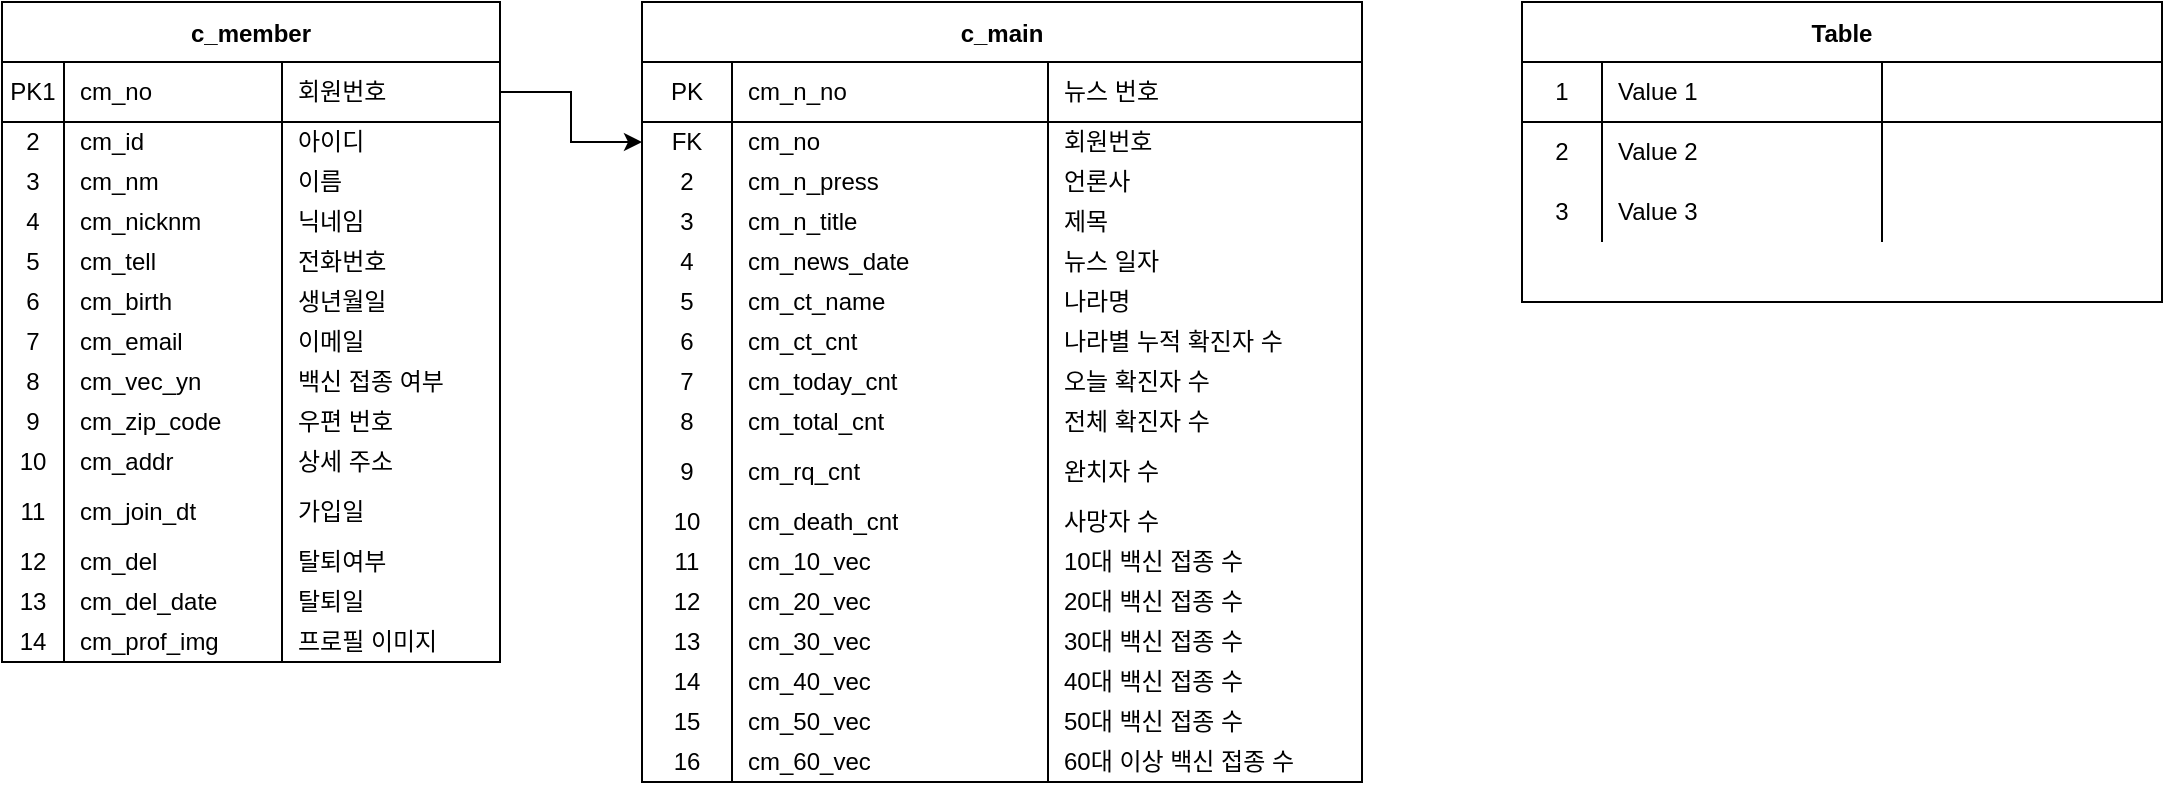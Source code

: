 <mxfile version="15.4.1" type="github" pages="2">
  <diagram id="PhgHmQy29HleR9232-ch" name="Page-1">
    <mxGraphModel dx="1422" dy="794" grid="1" gridSize="10" guides="1" tooltips="1" connect="1" arrows="1" fold="1" page="1" pageScale="1" pageWidth="3300" pageHeight="4681" math="0" shadow="0">
      <root>
        <mxCell id="0" />
        <mxCell id="1" parent="0" />
        <mxCell id="lu6jLlneWJ36-ySOmMYC-1" value="c_member" style="shape=table;startSize=30;container=1;collapsible=0;childLayout=tableLayout;fixedRows=1;rowLines=0;fontStyle=1;align=center;pointerEvents=1;" parent="1" vertex="1">
          <mxGeometry x="40" y="80" width="249" height="330" as="geometry" />
        </mxCell>
        <mxCell id="lu6jLlneWJ36-ySOmMYC-2" value="" style="shape=partialRectangle;html=1;whiteSpace=wrap;collapsible=0;dropTarget=0;pointerEvents=1;fillColor=none;top=0;left=0;bottom=1;right=0;points=[[0,0.5],[1,0.5]];portConstraint=eastwest;" parent="lu6jLlneWJ36-ySOmMYC-1" vertex="1">
          <mxGeometry y="30" width="249" height="30" as="geometry" />
        </mxCell>
        <mxCell id="lu6jLlneWJ36-ySOmMYC-3" value="PK1" style="shape=partialRectangle;html=1;whiteSpace=wrap;connectable=0;fillColor=none;top=0;left=0;bottom=0;right=0;overflow=hidden;pointerEvents=1;" parent="lu6jLlneWJ36-ySOmMYC-2" vertex="1">
          <mxGeometry width="31" height="30" as="geometry">
            <mxRectangle width="31" height="30" as="alternateBounds" />
          </mxGeometry>
        </mxCell>
        <mxCell id="lu6jLlneWJ36-ySOmMYC-4" value="cm_no" style="shape=partialRectangle;html=1;whiteSpace=wrap;connectable=0;fillColor=none;top=0;left=0;bottom=0;right=0;align=left;spacingLeft=6;overflow=hidden;pointerEvents=1;" parent="lu6jLlneWJ36-ySOmMYC-2" vertex="1">
          <mxGeometry x="31" width="109" height="30" as="geometry">
            <mxRectangle width="109" height="30" as="alternateBounds" />
          </mxGeometry>
        </mxCell>
        <mxCell id="0epXOiF0-PzlHcYDLfbG-31" value="회원번호" style="shape=partialRectangle;html=1;whiteSpace=wrap;connectable=0;fillColor=none;top=0;left=0;bottom=0;right=0;align=left;spacingLeft=6;overflow=hidden;pointerEvents=1;" parent="lu6jLlneWJ36-ySOmMYC-2" vertex="1">
          <mxGeometry x="140" width="109" height="30" as="geometry">
            <mxRectangle width="109" height="30" as="alternateBounds" />
          </mxGeometry>
        </mxCell>
        <mxCell id="lu6jLlneWJ36-ySOmMYC-5" value="" style="shape=partialRectangle;html=1;whiteSpace=wrap;collapsible=0;dropTarget=0;pointerEvents=1;fillColor=none;top=0;left=0;bottom=0;right=0;points=[[0,0.5],[1,0.5]];portConstraint=eastwest;" parent="lu6jLlneWJ36-ySOmMYC-1" vertex="1">
          <mxGeometry y="60" width="249" height="20" as="geometry" />
        </mxCell>
        <mxCell id="lu6jLlneWJ36-ySOmMYC-6" value="2" style="shape=partialRectangle;html=1;whiteSpace=wrap;connectable=0;fillColor=none;top=0;left=0;bottom=0;right=0;overflow=hidden;pointerEvents=1;" parent="lu6jLlneWJ36-ySOmMYC-5" vertex="1">
          <mxGeometry width="31" height="20" as="geometry">
            <mxRectangle width="31" height="20" as="alternateBounds" />
          </mxGeometry>
        </mxCell>
        <mxCell id="lu6jLlneWJ36-ySOmMYC-7" value="cm_id" style="shape=partialRectangle;html=1;whiteSpace=wrap;connectable=0;fillColor=none;top=0;left=0;bottom=0;right=0;align=left;spacingLeft=6;overflow=hidden;pointerEvents=1;" parent="lu6jLlneWJ36-ySOmMYC-5" vertex="1">
          <mxGeometry x="31" width="109" height="20" as="geometry">
            <mxRectangle width="109" height="20" as="alternateBounds" />
          </mxGeometry>
        </mxCell>
        <mxCell id="0epXOiF0-PzlHcYDLfbG-32" value="아이디" style="shape=partialRectangle;html=1;whiteSpace=wrap;connectable=0;fillColor=none;top=0;left=0;bottom=0;right=0;align=left;spacingLeft=6;overflow=hidden;pointerEvents=1;" parent="lu6jLlneWJ36-ySOmMYC-5" vertex="1">
          <mxGeometry x="140" width="109" height="20" as="geometry">
            <mxRectangle width="109" height="20" as="alternateBounds" />
          </mxGeometry>
        </mxCell>
        <mxCell id="lu6jLlneWJ36-ySOmMYC-8" value="" style="shape=partialRectangle;html=1;whiteSpace=wrap;collapsible=0;dropTarget=0;pointerEvents=1;fillColor=none;top=0;left=0;bottom=0;right=0;points=[[0,0.5],[1,0.5]];portConstraint=eastwest;" parent="lu6jLlneWJ36-ySOmMYC-1" vertex="1">
          <mxGeometry y="80" width="249" height="20" as="geometry" />
        </mxCell>
        <mxCell id="lu6jLlneWJ36-ySOmMYC-9" value="3" style="shape=partialRectangle;html=1;whiteSpace=wrap;connectable=0;fillColor=none;top=0;left=0;bottom=0;right=0;overflow=hidden;pointerEvents=1;" parent="lu6jLlneWJ36-ySOmMYC-8" vertex="1">
          <mxGeometry width="31" height="20" as="geometry">
            <mxRectangle width="31" height="20" as="alternateBounds" />
          </mxGeometry>
        </mxCell>
        <mxCell id="lu6jLlneWJ36-ySOmMYC-10" value="cm_nm" style="shape=partialRectangle;html=1;whiteSpace=wrap;connectable=0;fillColor=none;top=0;left=0;bottom=0;right=0;align=left;spacingLeft=6;overflow=hidden;pointerEvents=1;" parent="lu6jLlneWJ36-ySOmMYC-8" vertex="1">
          <mxGeometry x="31" width="109" height="20" as="geometry">
            <mxRectangle width="109" height="20" as="alternateBounds" />
          </mxGeometry>
        </mxCell>
        <mxCell id="0epXOiF0-PzlHcYDLfbG-33" value="이름" style="shape=partialRectangle;html=1;whiteSpace=wrap;connectable=0;fillColor=none;top=0;left=0;bottom=0;right=0;align=left;spacingLeft=6;overflow=hidden;pointerEvents=1;" parent="lu6jLlneWJ36-ySOmMYC-8" vertex="1">
          <mxGeometry x="140" width="109" height="20" as="geometry">
            <mxRectangle width="109" height="20" as="alternateBounds" />
          </mxGeometry>
        </mxCell>
        <mxCell id="0epXOiF0-PzlHcYDLfbG-7" style="shape=partialRectangle;html=1;whiteSpace=wrap;collapsible=0;dropTarget=0;pointerEvents=1;fillColor=none;top=0;left=0;bottom=0;right=0;points=[[0,0.5],[1,0.5]];portConstraint=eastwest;" parent="lu6jLlneWJ36-ySOmMYC-1" vertex="1">
          <mxGeometry y="100" width="249" height="20" as="geometry" />
        </mxCell>
        <mxCell id="0epXOiF0-PzlHcYDLfbG-8" value="4" style="shape=partialRectangle;html=1;whiteSpace=wrap;connectable=0;fillColor=none;top=0;left=0;bottom=0;right=0;overflow=hidden;pointerEvents=1;" parent="0epXOiF0-PzlHcYDLfbG-7" vertex="1">
          <mxGeometry width="31" height="20" as="geometry">
            <mxRectangle width="31" height="20" as="alternateBounds" />
          </mxGeometry>
        </mxCell>
        <mxCell id="0epXOiF0-PzlHcYDLfbG-9" value="cm_nicknm" style="shape=partialRectangle;html=1;whiteSpace=wrap;connectable=0;fillColor=none;top=0;left=0;bottom=0;right=0;align=left;spacingLeft=6;overflow=hidden;pointerEvents=1;" parent="0epXOiF0-PzlHcYDLfbG-7" vertex="1">
          <mxGeometry x="31" width="109" height="20" as="geometry">
            <mxRectangle width="109" height="20" as="alternateBounds" />
          </mxGeometry>
        </mxCell>
        <mxCell id="0epXOiF0-PzlHcYDLfbG-34" value="닉네임" style="shape=partialRectangle;html=1;whiteSpace=wrap;connectable=0;fillColor=none;top=0;left=0;bottom=0;right=0;align=left;spacingLeft=6;overflow=hidden;pointerEvents=1;" parent="0epXOiF0-PzlHcYDLfbG-7" vertex="1">
          <mxGeometry x="140" width="109" height="20" as="geometry">
            <mxRectangle width="109" height="20" as="alternateBounds" />
          </mxGeometry>
        </mxCell>
        <mxCell id="0epXOiF0-PzlHcYDLfbG-10" style="shape=partialRectangle;html=1;whiteSpace=wrap;collapsible=0;dropTarget=0;pointerEvents=1;fillColor=none;top=0;left=0;bottom=0;right=0;points=[[0,0.5],[1,0.5]];portConstraint=eastwest;" parent="lu6jLlneWJ36-ySOmMYC-1" vertex="1">
          <mxGeometry y="120" width="249" height="20" as="geometry" />
        </mxCell>
        <mxCell id="0epXOiF0-PzlHcYDLfbG-11" value="5" style="shape=partialRectangle;html=1;whiteSpace=wrap;connectable=0;fillColor=none;top=0;left=0;bottom=0;right=0;overflow=hidden;pointerEvents=1;" parent="0epXOiF0-PzlHcYDLfbG-10" vertex="1">
          <mxGeometry width="31" height="20" as="geometry">
            <mxRectangle width="31" height="20" as="alternateBounds" />
          </mxGeometry>
        </mxCell>
        <mxCell id="0epXOiF0-PzlHcYDLfbG-12" value="&lt;span&gt;cm_tell&lt;/span&gt;" style="shape=partialRectangle;html=1;whiteSpace=wrap;connectable=0;fillColor=none;top=0;left=0;bottom=0;right=0;align=left;spacingLeft=6;overflow=hidden;pointerEvents=1;" parent="0epXOiF0-PzlHcYDLfbG-10" vertex="1">
          <mxGeometry x="31" width="109" height="20" as="geometry">
            <mxRectangle width="109" height="20" as="alternateBounds" />
          </mxGeometry>
        </mxCell>
        <mxCell id="0epXOiF0-PzlHcYDLfbG-35" value="전화번호" style="shape=partialRectangle;html=1;whiteSpace=wrap;connectable=0;fillColor=none;top=0;left=0;bottom=0;right=0;align=left;spacingLeft=6;overflow=hidden;pointerEvents=1;" parent="0epXOiF0-PzlHcYDLfbG-10" vertex="1">
          <mxGeometry x="140" width="109" height="20" as="geometry">
            <mxRectangle width="109" height="20" as="alternateBounds" />
          </mxGeometry>
        </mxCell>
        <mxCell id="W1DUVoy07ReQrdQAv5vD-70" style="shape=partialRectangle;html=1;whiteSpace=wrap;collapsible=0;dropTarget=0;pointerEvents=1;fillColor=none;top=0;left=0;bottom=0;right=0;points=[[0,0.5],[1,0.5]];portConstraint=eastwest;" vertex="1" parent="lu6jLlneWJ36-ySOmMYC-1">
          <mxGeometry y="140" width="249" height="20" as="geometry" />
        </mxCell>
        <mxCell id="W1DUVoy07ReQrdQAv5vD-71" value="6" style="shape=partialRectangle;html=1;whiteSpace=wrap;connectable=0;fillColor=none;top=0;left=0;bottom=0;right=0;overflow=hidden;pointerEvents=1;" vertex="1" parent="W1DUVoy07ReQrdQAv5vD-70">
          <mxGeometry width="31" height="20" as="geometry">
            <mxRectangle width="31" height="20" as="alternateBounds" />
          </mxGeometry>
        </mxCell>
        <mxCell id="W1DUVoy07ReQrdQAv5vD-72" value="cm_birth" style="shape=partialRectangle;html=1;whiteSpace=wrap;connectable=0;fillColor=none;top=0;left=0;bottom=0;right=0;align=left;spacingLeft=6;overflow=hidden;pointerEvents=1;" vertex="1" parent="W1DUVoy07ReQrdQAv5vD-70">
          <mxGeometry x="31" width="109" height="20" as="geometry">
            <mxRectangle width="109" height="20" as="alternateBounds" />
          </mxGeometry>
        </mxCell>
        <mxCell id="W1DUVoy07ReQrdQAv5vD-73" value="생년월일" style="shape=partialRectangle;html=1;whiteSpace=wrap;connectable=0;fillColor=none;top=0;left=0;bottom=0;right=0;align=left;spacingLeft=6;overflow=hidden;pointerEvents=1;" vertex="1" parent="W1DUVoy07ReQrdQAv5vD-70">
          <mxGeometry x="140" width="109" height="20" as="geometry">
            <mxRectangle width="109" height="20" as="alternateBounds" />
          </mxGeometry>
        </mxCell>
        <mxCell id="0epXOiF0-PzlHcYDLfbG-13" style="shape=partialRectangle;html=1;whiteSpace=wrap;collapsible=0;dropTarget=0;pointerEvents=1;fillColor=none;top=0;left=0;bottom=0;right=0;points=[[0,0.5],[1,0.5]];portConstraint=eastwest;" parent="lu6jLlneWJ36-ySOmMYC-1" vertex="1">
          <mxGeometry y="160" width="249" height="20" as="geometry" />
        </mxCell>
        <mxCell id="0epXOiF0-PzlHcYDLfbG-14" value="7" style="shape=partialRectangle;html=1;whiteSpace=wrap;connectable=0;fillColor=none;top=0;left=0;bottom=0;right=0;overflow=hidden;pointerEvents=1;" parent="0epXOiF0-PzlHcYDLfbG-13" vertex="1">
          <mxGeometry width="31" height="20" as="geometry">
            <mxRectangle width="31" height="20" as="alternateBounds" />
          </mxGeometry>
        </mxCell>
        <mxCell id="0epXOiF0-PzlHcYDLfbG-15" value="&lt;span&gt;cm_email&lt;/span&gt;" style="shape=partialRectangle;html=1;whiteSpace=wrap;connectable=0;fillColor=none;top=0;left=0;bottom=0;right=0;align=left;spacingLeft=6;overflow=hidden;pointerEvents=1;" parent="0epXOiF0-PzlHcYDLfbG-13" vertex="1">
          <mxGeometry x="31" width="109" height="20" as="geometry">
            <mxRectangle width="109" height="20" as="alternateBounds" />
          </mxGeometry>
        </mxCell>
        <mxCell id="0epXOiF0-PzlHcYDLfbG-36" value="이메일" style="shape=partialRectangle;html=1;whiteSpace=wrap;connectable=0;fillColor=none;top=0;left=0;bottom=0;right=0;align=left;spacingLeft=6;overflow=hidden;pointerEvents=1;" parent="0epXOiF0-PzlHcYDLfbG-13" vertex="1">
          <mxGeometry x="140" width="109" height="20" as="geometry">
            <mxRectangle width="109" height="20" as="alternateBounds" />
          </mxGeometry>
        </mxCell>
        <mxCell id="0epXOiF0-PzlHcYDLfbG-16" style="shape=partialRectangle;html=1;whiteSpace=wrap;collapsible=0;dropTarget=0;pointerEvents=1;fillColor=none;top=0;left=0;bottom=0;right=0;points=[[0,0.5],[1,0.5]];portConstraint=eastwest;" parent="lu6jLlneWJ36-ySOmMYC-1" vertex="1">
          <mxGeometry y="180" width="249" height="20" as="geometry" />
        </mxCell>
        <mxCell id="0epXOiF0-PzlHcYDLfbG-17" value="8" style="shape=partialRectangle;html=1;whiteSpace=wrap;connectable=0;fillColor=none;top=0;left=0;bottom=0;right=0;overflow=hidden;pointerEvents=1;" parent="0epXOiF0-PzlHcYDLfbG-16" vertex="1">
          <mxGeometry width="31" height="20" as="geometry">
            <mxRectangle width="31" height="20" as="alternateBounds" />
          </mxGeometry>
        </mxCell>
        <mxCell id="0epXOiF0-PzlHcYDLfbG-18" value="&lt;span&gt;cm_vec_yn&lt;/span&gt;" style="shape=partialRectangle;html=1;whiteSpace=wrap;connectable=0;fillColor=none;top=0;left=0;bottom=0;right=0;align=left;spacingLeft=6;overflow=hidden;pointerEvents=1;" parent="0epXOiF0-PzlHcYDLfbG-16" vertex="1">
          <mxGeometry x="31" width="109" height="20" as="geometry">
            <mxRectangle width="109" height="20" as="alternateBounds" />
          </mxGeometry>
        </mxCell>
        <mxCell id="0epXOiF0-PzlHcYDLfbG-37" value="백신 접종 여부" style="shape=partialRectangle;html=1;whiteSpace=wrap;connectable=0;fillColor=none;top=0;left=0;bottom=0;right=0;align=left;spacingLeft=6;overflow=hidden;pointerEvents=1;" parent="0epXOiF0-PzlHcYDLfbG-16" vertex="1">
          <mxGeometry x="140" width="109" height="20" as="geometry">
            <mxRectangle width="109" height="20" as="alternateBounds" />
          </mxGeometry>
        </mxCell>
        <mxCell id="0epXOiF0-PzlHcYDLfbG-19" style="shape=partialRectangle;html=1;whiteSpace=wrap;collapsible=0;dropTarget=0;pointerEvents=1;fillColor=none;top=0;left=0;bottom=0;right=0;points=[[0,0.5],[1,0.5]];portConstraint=eastwest;" parent="lu6jLlneWJ36-ySOmMYC-1" vertex="1">
          <mxGeometry y="200" width="249" height="20" as="geometry" />
        </mxCell>
        <mxCell id="0epXOiF0-PzlHcYDLfbG-20" value="9" style="shape=partialRectangle;html=1;whiteSpace=wrap;connectable=0;fillColor=none;top=0;left=0;bottom=0;right=0;overflow=hidden;pointerEvents=1;" parent="0epXOiF0-PzlHcYDLfbG-19" vertex="1">
          <mxGeometry width="31" height="20" as="geometry">
            <mxRectangle width="31" height="20" as="alternateBounds" />
          </mxGeometry>
        </mxCell>
        <mxCell id="0epXOiF0-PzlHcYDLfbG-21" value="&lt;span&gt;cm_zip_code&lt;/span&gt;" style="shape=partialRectangle;html=1;whiteSpace=wrap;connectable=0;fillColor=none;top=0;left=0;bottom=0;right=0;align=left;spacingLeft=6;overflow=hidden;pointerEvents=1;" parent="0epXOiF0-PzlHcYDLfbG-19" vertex="1">
          <mxGeometry x="31" width="109" height="20" as="geometry">
            <mxRectangle width="109" height="20" as="alternateBounds" />
          </mxGeometry>
        </mxCell>
        <mxCell id="0epXOiF0-PzlHcYDLfbG-38" value="우편 번호" style="shape=partialRectangle;html=1;whiteSpace=wrap;connectable=0;fillColor=none;top=0;left=0;bottom=0;right=0;align=left;spacingLeft=6;overflow=hidden;pointerEvents=1;" parent="0epXOiF0-PzlHcYDLfbG-19" vertex="1">
          <mxGeometry x="140" width="109" height="20" as="geometry">
            <mxRectangle width="109" height="20" as="alternateBounds" />
          </mxGeometry>
        </mxCell>
        <mxCell id="W1DUVoy07ReQrdQAv5vD-5" style="shape=partialRectangle;html=1;whiteSpace=wrap;collapsible=0;dropTarget=0;pointerEvents=1;fillColor=none;top=0;left=0;bottom=0;right=0;points=[[0,0.5],[1,0.5]];portConstraint=eastwest;" vertex="1" parent="lu6jLlneWJ36-ySOmMYC-1">
          <mxGeometry y="220" width="249" height="20" as="geometry" />
        </mxCell>
        <mxCell id="W1DUVoy07ReQrdQAv5vD-6" value="10" style="shape=partialRectangle;html=1;whiteSpace=wrap;connectable=0;fillColor=none;top=0;left=0;bottom=0;right=0;overflow=hidden;pointerEvents=1;" vertex="1" parent="W1DUVoy07ReQrdQAv5vD-5">
          <mxGeometry width="31" height="20" as="geometry">
            <mxRectangle width="31" height="20" as="alternateBounds" />
          </mxGeometry>
        </mxCell>
        <mxCell id="W1DUVoy07ReQrdQAv5vD-7" value="&lt;span&gt;cm_addr&lt;/span&gt;" style="shape=partialRectangle;html=1;whiteSpace=wrap;connectable=0;fillColor=none;top=0;left=0;bottom=0;right=0;align=left;spacingLeft=6;overflow=hidden;pointerEvents=1;" vertex="1" parent="W1DUVoy07ReQrdQAv5vD-5">
          <mxGeometry x="31" width="109" height="20" as="geometry">
            <mxRectangle width="109" height="20" as="alternateBounds" />
          </mxGeometry>
        </mxCell>
        <mxCell id="W1DUVoy07ReQrdQAv5vD-8" value="상세 주소" style="shape=partialRectangle;html=1;whiteSpace=wrap;connectable=0;fillColor=none;top=0;left=0;bottom=0;right=0;align=left;spacingLeft=6;overflow=hidden;pointerEvents=1;" vertex="1" parent="W1DUVoy07ReQrdQAv5vD-5">
          <mxGeometry x="140" width="109" height="20" as="geometry">
            <mxRectangle width="109" height="20" as="alternateBounds" />
          </mxGeometry>
        </mxCell>
        <mxCell id="0epXOiF0-PzlHcYDLfbG-22" style="shape=partialRectangle;html=1;whiteSpace=wrap;collapsible=0;dropTarget=0;pointerEvents=1;fillColor=none;top=0;left=0;bottom=0;right=0;points=[[0,0.5],[1,0.5]];portConstraint=eastwest;" parent="lu6jLlneWJ36-ySOmMYC-1" vertex="1">
          <mxGeometry y="240" width="249" height="30" as="geometry" />
        </mxCell>
        <mxCell id="0epXOiF0-PzlHcYDLfbG-23" value="11" style="shape=partialRectangle;html=1;whiteSpace=wrap;connectable=0;fillColor=none;top=0;left=0;bottom=0;right=0;overflow=hidden;pointerEvents=1;" parent="0epXOiF0-PzlHcYDLfbG-22" vertex="1">
          <mxGeometry width="31" height="30" as="geometry">
            <mxRectangle width="31" height="30" as="alternateBounds" />
          </mxGeometry>
        </mxCell>
        <mxCell id="0epXOiF0-PzlHcYDLfbG-24" value="&lt;span&gt;cm_join_dt&lt;/span&gt;" style="shape=partialRectangle;html=1;whiteSpace=wrap;connectable=0;fillColor=none;top=0;left=0;bottom=0;right=0;align=left;spacingLeft=6;overflow=hidden;pointerEvents=1;" parent="0epXOiF0-PzlHcYDLfbG-22" vertex="1">
          <mxGeometry x="31" width="109" height="30" as="geometry">
            <mxRectangle width="109" height="30" as="alternateBounds" />
          </mxGeometry>
        </mxCell>
        <mxCell id="0epXOiF0-PzlHcYDLfbG-39" value="가입일" style="shape=partialRectangle;html=1;whiteSpace=wrap;connectable=0;fillColor=none;top=0;left=0;bottom=0;right=0;align=left;spacingLeft=6;overflow=hidden;pointerEvents=1;" parent="0epXOiF0-PzlHcYDLfbG-22" vertex="1">
          <mxGeometry x="140" width="109" height="30" as="geometry">
            <mxRectangle width="109" height="30" as="alternateBounds" />
          </mxGeometry>
        </mxCell>
        <mxCell id="0epXOiF0-PzlHcYDLfbG-25" style="shape=partialRectangle;html=1;whiteSpace=wrap;collapsible=0;dropTarget=0;pointerEvents=1;fillColor=none;top=0;left=0;bottom=0;right=0;points=[[0,0.5],[1,0.5]];portConstraint=eastwest;" parent="lu6jLlneWJ36-ySOmMYC-1" vertex="1">
          <mxGeometry y="270" width="249" height="20" as="geometry" />
        </mxCell>
        <mxCell id="0epXOiF0-PzlHcYDLfbG-26" value="12" style="shape=partialRectangle;html=1;whiteSpace=wrap;connectable=0;fillColor=none;top=0;left=0;bottom=0;right=0;overflow=hidden;pointerEvents=1;" parent="0epXOiF0-PzlHcYDLfbG-25" vertex="1">
          <mxGeometry width="31" height="20" as="geometry">
            <mxRectangle width="31" height="20" as="alternateBounds" />
          </mxGeometry>
        </mxCell>
        <mxCell id="0epXOiF0-PzlHcYDLfbG-27" value="&lt;span&gt;cm_del&lt;/span&gt;" style="shape=partialRectangle;html=1;whiteSpace=wrap;connectable=0;fillColor=none;top=0;left=0;bottom=0;right=0;align=left;spacingLeft=6;overflow=hidden;pointerEvents=1;" parent="0epXOiF0-PzlHcYDLfbG-25" vertex="1">
          <mxGeometry x="31" width="109" height="20" as="geometry">
            <mxRectangle width="109" height="20" as="alternateBounds" />
          </mxGeometry>
        </mxCell>
        <mxCell id="0epXOiF0-PzlHcYDLfbG-40" value="탈퇴여부" style="shape=partialRectangle;html=1;whiteSpace=wrap;connectable=0;fillColor=none;top=0;left=0;bottom=0;right=0;align=left;spacingLeft=6;overflow=hidden;pointerEvents=1;" parent="0epXOiF0-PzlHcYDLfbG-25" vertex="1">
          <mxGeometry x="140" width="109" height="20" as="geometry">
            <mxRectangle width="109" height="20" as="alternateBounds" />
          </mxGeometry>
        </mxCell>
        <mxCell id="0epXOiF0-PzlHcYDLfbG-28" style="shape=partialRectangle;html=1;whiteSpace=wrap;collapsible=0;dropTarget=0;pointerEvents=1;fillColor=none;top=0;left=0;bottom=0;right=0;points=[[0,0.5],[1,0.5]];portConstraint=eastwest;" parent="lu6jLlneWJ36-ySOmMYC-1" vertex="1">
          <mxGeometry y="290" width="249" height="20" as="geometry" />
        </mxCell>
        <mxCell id="0epXOiF0-PzlHcYDLfbG-29" value="13" style="shape=partialRectangle;html=1;whiteSpace=wrap;connectable=0;fillColor=none;top=0;left=0;bottom=0;right=0;overflow=hidden;pointerEvents=1;" parent="0epXOiF0-PzlHcYDLfbG-28" vertex="1">
          <mxGeometry width="31" height="20" as="geometry">
            <mxRectangle width="31" height="20" as="alternateBounds" />
          </mxGeometry>
        </mxCell>
        <mxCell id="0epXOiF0-PzlHcYDLfbG-30" value="cm_del_date" style="shape=partialRectangle;html=1;whiteSpace=wrap;connectable=0;fillColor=none;top=0;left=0;bottom=0;right=0;align=left;spacingLeft=6;overflow=hidden;pointerEvents=1;" parent="0epXOiF0-PzlHcYDLfbG-28" vertex="1">
          <mxGeometry x="31" width="109" height="20" as="geometry">
            <mxRectangle width="109" height="20" as="alternateBounds" />
          </mxGeometry>
        </mxCell>
        <mxCell id="0epXOiF0-PzlHcYDLfbG-41" value="탈퇴일" style="shape=partialRectangle;html=1;whiteSpace=wrap;connectable=0;fillColor=none;top=0;left=0;bottom=0;right=0;align=left;spacingLeft=6;overflow=hidden;pointerEvents=1;" parent="0epXOiF0-PzlHcYDLfbG-28" vertex="1">
          <mxGeometry x="140" width="109" height="20" as="geometry">
            <mxRectangle width="109" height="20" as="alternateBounds" />
          </mxGeometry>
        </mxCell>
        <mxCell id="W1DUVoy07ReQrdQAv5vD-1" style="shape=partialRectangle;html=1;whiteSpace=wrap;collapsible=0;dropTarget=0;pointerEvents=1;fillColor=none;top=0;left=0;bottom=0;right=0;points=[[0,0.5],[1,0.5]];portConstraint=eastwest;" vertex="1" parent="lu6jLlneWJ36-ySOmMYC-1">
          <mxGeometry y="310" width="249" height="20" as="geometry" />
        </mxCell>
        <mxCell id="W1DUVoy07ReQrdQAv5vD-2" value="14" style="shape=partialRectangle;html=1;whiteSpace=wrap;connectable=0;fillColor=none;top=0;left=0;bottom=0;right=0;overflow=hidden;pointerEvents=1;" vertex="1" parent="W1DUVoy07ReQrdQAv5vD-1">
          <mxGeometry width="31" height="20" as="geometry">
            <mxRectangle width="31" height="20" as="alternateBounds" />
          </mxGeometry>
        </mxCell>
        <mxCell id="W1DUVoy07ReQrdQAv5vD-3" value="&lt;span&gt;cm_prof_img&lt;/span&gt;" style="shape=partialRectangle;html=1;whiteSpace=wrap;connectable=0;fillColor=none;top=0;left=0;bottom=0;right=0;align=left;spacingLeft=6;overflow=hidden;pointerEvents=1;" vertex="1" parent="W1DUVoy07ReQrdQAv5vD-1">
          <mxGeometry x="31" width="109" height="20" as="geometry">
            <mxRectangle width="109" height="20" as="alternateBounds" />
          </mxGeometry>
        </mxCell>
        <mxCell id="W1DUVoy07ReQrdQAv5vD-4" value="프로필 이미지" style="shape=partialRectangle;html=1;whiteSpace=wrap;connectable=0;fillColor=none;top=0;left=0;bottom=0;right=0;align=left;spacingLeft=6;overflow=hidden;pointerEvents=1;" vertex="1" parent="W1DUVoy07ReQrdQAv5vD-1">
          <mxGeometry x="140" width="109" height="20" as="geometry">
            <mxRectangle width="109" height="20" as="alternateBounds" />
          </mxGeometry>
        </mxCell>
        <mxCell id="W1DUVoy07ReQrdQAv5vD-9" value="c_main" style="shape=table;startSize=30;container=1;collapsible=0;childLayout=tableLayout;fixedRows=1;rowLines=0;fontStyle=1;align=center;pointerEvents=1;" vertex="1" parent="1">
          <mxGeometry x="360" y="80" width="360" height="390" as="geometry" />
        </mxCell>
        <mxCell id="W1DUVoy07ReQrdQAv5vD-10" value="" style="shape=partialRectangle;html=1;whiteSpace=wrap;collapsible=0;dropTarget=0;pointerEvents=1;fillColor=none;top=0;left=0;bottom=1;right=0;points=[[0,0.5],[1,0.5]];portConstraint=eastwest;" vertex="1" parent="W1DUVoy07ReQrdQAv5vD-9">
          <mxGeometry y="30" width="360" height="30" as="geometry" />
        </mxCell>
        <mxCell id="W1DUVoy07ReQrdQAv5vD-11" value="PK" style="shape=partialRectangle;html=1;whiteSpace=wrap;connectable=0;fillColor=none;top=0;left=0;bottom=0;right=0;overflow=hidden;pointerEvents=1;" vertex="1" parent="W1DUVoy07ReQrdQAv5vD-10">
          <mxGeometry width="45" height="30" as="geometry">
            <mxRectangle width="45" height="30" as="alternateBounds" />
          </mxGeometry>
        </mxCell>
        <mxCell id="W1DUVoy07ReQrdQAv5vD-12" value="cm_n_no" style="shape=partialRectangle;html=1;whiteSpace=wrap;connectable=0;fillColor=none;top=0;left=0;bottom=0;right=0;align=left;spacingLeft=6;overflow=hidden;pointerEvents=1;" vertex="1" parent="W1DUVoy07ReQrdQAv5vD-10">
          <mxGeometry x="45" width="158" height="30" as="geometry">
            <mxRectangle width="158" height="30" as="alternateBounds" />
          </mxGeometry>
        </mxCell>
        <mxCell id="W1DUVoy07ReQrdQAv5vD-13" value="뉴스 번호" style="shape=partialRectangle;html=1;whiteSpace=wrap;connectable=0;fillColor=none;top=0;left=0;bottom=0;right=0;align=left;spacingLeft=6;overflow=hidden;pointerEvents=1;" vertex="1" parent="W1DUVoy07ReQrdQAv5vD-10">
          <mxGeometry x="203" width="157" height="30" as="geometry">
            <mxRectangle width="157" height="30" as="alternateBounds" />
          </mxGeometry>
        </mxCell>
        <mxCell id="W1DUVoy07ReQrdQAv5vD-101" style="shape=partialRectangle;html=1;whiteSpace=wrap;collapsible=0;dropTarget=0;pointerEvents=1;fillColor=none;top=0;left=0;bottom=0;right=0;points=[[0,0.5],[1,0.5]];portConstraint=eastwest;" vertex="1" parent="W1DUVoy07ReQrdQAv5vD-9">
          <mxGeometry y="60" width="360" height="20" as="geometry" />
        </mxCell>
        <mxCell id="W1DUVoy07ReQrdQAv5vD-102" value="&lt;span&gt;FK&lt;/span&gt;" style="shape=partialRectangle;html=1;whiteSpace=wrap;connectable=0;fillColor=none;top=0;left=0;bottom=0;right=0;overflow=hidden;pointerEvents=1;" vertex="1" parent="W1DUVoy07ReQrdQAv5vD-101">
          <mxGeometry width="45" height="20" as="geometry">
            <mxRectangle width="45" height="20" as="alternateBounds" />
          </mxGeometry>
        </mxCell>
        <mxCell id="W1DUVoy07ReQrdQAv5vD-103" value="&lt;span&gt;cm_no&lt;/span&gt;" style="shape=partialRectangle;html=1;whiteSpace=wrap;connectable=0;fillColor=none;top=0;left=0;bottom=0;right=0;align=left;spacingLeft=6;overflow=hidden;pointerEvents=1;" vertex="1" parent="W1DUVoy07ReQrdQAv5vD-101">
          <mxGeometry x="45" width="158" height="20" as="geometry">
            <mxRectangle width="158" height="20" as="alternateBounds" />
          </mxGeometry>
        </mxCell>
        <mxCell id="W1DUVoy07ReQrdQAv5vD-104" value="&lt;span&gt;회원번호&lt;/span&gt;" style="shape=partialRectangle;html=1;whiteSpace=wrap;connectable=0;fillColor=none;top=0;left=0;bottom=0;right=0;align=left;spacingLeft=6;overflow=hidden;pointerEvents=1;" vertex="1" parent="W1DUVoy07ReQrdQAv5vD-101">
          <mxGeometry x="203" width="157" height="20" as="geometry">
            <mxRectangle width="157" height="20" as="alternateBounds" />
          </mxGeometry>
        </mxCell>
        <mxCell id="W1DUVoy07ReQrdQAv5vD-14" value="" style="shape=partialRectangle;html=1;whiteSpace=wrap;collapsible=0;dropTarget=0;pointerEvents=1;fillColor=none;top=0;left=0;bottom=0;right=0;points=[[0,0.5],[1,0.5]];portConstraint=eastwest;" vertex="1" parent="W1DUVoy07ReQrdQAv5vD-9">
          <mxGeometry y="80" width="360" height="20" as="geometry" />
        </mxCell>
        <mxCell id="W1DUVoy07ReQrdQAv5vD-15" value="2" style="shape=partialRectangle;html=1;whiteSpace=wrap;connectable=0;fillColor=none;top=0;left=0;bottom=0;right=0;overflow=hidden;pointerEvents=1;" vertex="1" parent="W1DUVoy07ReQrdQAv5vD-14">
          <mxGeometry width="45" height="20" as="geometry">
            <mxRectangle width="45" height="20" as="alternateBounds" />
          </mxGeometry>
        </mxCell>
        <mxCell id="W1DUVoy07ReQrdQAv5vD-16" value="cm_n_press" style="shape=partialRectangle;html=1;whiteSpace=wrap;connectable=0;fillColor=none;top=0;left=0;bottom=0;right=0;align=left;spacingLeft=6;overflow=hidden;pointerEvents=1;" vertex="1" parent="W1DUVoy07ReQrdQAv5vD-14">
          <mxGeometry x="45" width="158" height="20" as="geometry">
            <mxRectangle width="158" height="20" as="alternateBounds" />
          </mxGeometry>
        </mxCell>
        <mxCell id="W1DUVoy07ReQrdQAv5vD-17" value="언론사" style="shape=partialRectangle;html=1;whiteSpace=wrap;connectable=0;fillColor=none;top=0;left=0;bottom=0;right=0;align=left;spacingLeft=6;overflow=hidden;pointerEvents=1;" vertex="1" parent="W1DUVoy07ReQrdQAv5vD-14">
          <mxGeometry x="203" width="157" height="20" as="geometry">
            <mxRectangle width="157" height="20" as="alternateBounds" />
          </mxGeometry>
        </mxCell>
        <mxCell id="W1DUVoy07ReQrdQAv5vD-18" value="" style="shape=partialRectangle;html=1;whiteSpace=wrap;collapsible=0;dropTarget=0;pointerEvents=1;fillColor=none;top=0;left=0;bottom=0;right=0;points=[[0,0.5],[1,0.5]];portConstraint=eastwest;" vertex="1" parent="W1DUVoy07ReQrdQAv5vD-9">
          <mxGeometry y="100" width="360" height="20" as="geometry" />
        </mxCell>
        <mxCell id="W1DUVoy07ReQrdQAv5vD-19" value="3" style="shape=partialRectangle;html=1;whiteSpace=wrap;connectable=0;fillColor=none;top=0;left=0;bottom=0;right=0;overflow=hidden;pointerEvents=1;" vertex="1" parent="W1DUVoy07ReQrdQAv5vD-18">
          <mxGeometry width="45" height="20" as="geometry">
            <mxRectangle width="45" height="20" as="alternateBounds" />
          </mxGeometry>
        </mxCell>
        <mxCell id="W1DUVoy07ReQrdQAv5vD-20" value="cm_n_title" style="shape=partialRectangle;html=1;whiteSpace=wrap;connectable=0;fillColor=none;top=0;left=0;bottom=0;right=0;align=left;spacingLeft=6;overflow=hidden;pointerEvents=1;" vertex="1" parent="W1DUVoy07ReQrdQAv5vD-18">
          <mxGeometry x="45" width="158" height="20" as="geometry">
            <mxRectangle width="158" height="20" as="alternateBounds" />
          </mxGeometry>
        </mxCell>
        <mxCell id="W1DUVoy07ReQrdQAv5vD-21" value="제목" style="shape=partialRectangle;html=1;whiteSpace=wrap;connectable=0;fillColor=none;top=0;left=0;bottom=0;right=0;align=left;spacingLeft=6;overflow=hidden;pointerEvents=1;" vertex="1" parent="W1DUVoy07ReQrdQAv5vD-18">
          <mxGeometry x="203" width="157" height="20" as="geometry">
            <mxRectangle width="157" height="20" as="alternateBounds" />
          </mxGeometry>
        </mxCell>
        <mxCell id="W1DUVoy07ReQrdQAv5vD-96" style="shape=partialRectangle;html=1;whiteSpace=wrap;collapsible=0;dropTarget=0;pointerEvents=1;fillColor=none;top=0;left=0;bottom=0;right=0;points=[[0,0.5],[1,0.5]];portConstraint=eastwest;" vertex="1" parent="W1DUVoy07ReQrdQAv5vD-9">
          <mxGeometry y="120" width="360" height="20" as="geometry" />
        </mxCell>
        <mxCell id="W1DUVoy07ReQrdQAv5vD-97" value="4" style="shape=partialRectangle;html=1;whiteSpace=wrap;connectable=0;fillColor=none;top=0;left=0;bottom=0;right=0;overflow=hidden;pointerEvents=1;" vertex="1" parent="W1DUVoy07ReQrdQAv5vD-96">
          <mxGeometry width="45" height="20" as="geometry">
            <mxRectangle width="45" height="20" as="alternateBounds" />
          </mxGeometry>
        </mxCell>
        <mxCell id="W1DUVoy07ReQrdQAv5vD-98" value="&lt;span&gt;cm_news_date&lt;/span&gt;" style="shape=partialRectangle;html=1;whiteSpace=wrap;connectable=0;fillColor=none;top=0;left=0;bottom=0;right=0;align=left;spacingLeft=6;overflow=hidden;pointerEvents=1;" vertex="1" parent="W1DUVoy07ReQrdQAv5vD-96">
          <mxGeometry x="45" width="158" height="20" as="geometry">
            <mxRectangle width="158" height="20" as="alternateBounds" />
          </mxGeometry>
        </mxCell>
        <mxCell id="W1DUVoy07ReQrdQAv5vD-99" value="&lt;span&gt;뉴스 일자&lt;/span&gt;" style="shape=partialRectangle;html=1;whiteSpace=wrap;connectable=0;fillColor=none;top=0;left=0;bottom=0;right=0;align=left;spacingLeft=6;overflow=hidden;pointerEvents=1;" vertex="1" parent="W1DUVoy07ReQrdQAv5vD-96">
          <mxGeometry x="203" width="157" height="20" as="geometry">
            <mxRectangle width="157" height="20" as="alternateBounds" />
          </mxGeometry>
        </mxCell>
        <mxCell id="W1DUVoy07ReQrdQAv5vD-22" style="shape=partialRectangle;html=1;whiteSpace=wrap;collapsible=0;dropTarget=0;pointerEvents=1;fillColor=none;top=0;left=0;bottom=0;right=0;points=[[0,0.5],[1,0.5]];portConstraint=eastwest;" vertex="1" parent="W1DUVoy07ReQrdQAv5vD-9">
          <mxGeometry y="140" width="360" height="20" as="geometry" />
        </mxCell>
        <mxCell id="W1DUVoy07ReQrdQAv5vD-23" value="5" style="shape=partialRectangle;html=1;whiteSpace=wrap;connectable=0;fillColor=none;top=0;left=0;bottom=0;right=0;overflow=hidden;pointerEvents=1;" vertex="1" parent="W1DUVoy07ReQrdQAv5vD-22">
          <mxGeometry width="45" height="20" as="geometry">
            <mxRectangle width="45" height="20" as="alternateBounds" />
          </mxGeometry>
        </mxCell>
        <mxCell id="W1DUVoy07ReQrdQAv5vD-24" value="cm_ct_name" style="shape=partialRectangle;html=1;whiteSpace=wrap;connectable=0;fillColor=none;top=0;left=0;bottom=0;right=0;align=left;spacingLeft=6;overflow=hidden;pointerEvents=1;" vertex="1" parent="W1DUVoy07ReQrdQAv5vD-22">
          <mxGeometry x="45" width="158" height="20" as="geometry">
            <mxRectangle width="158" height="20" as="alternateBounds" />
          </mxGeometry>
        </mxCell>
        <mxCell id="W1DUVoy07ReQrdQAv5vD-25" value="나라명" style="shape=partialRectangle;html=1;whiteSpace=wrap;connectable=0;fillColor=none;top=0;left=0;bottom=0;right=0;align=left;spacingLeft=6;overflow=hidden;pointerEvents=1;" vertex="1" parent="W1DUVoy07ReQrdQAv5vD-22">
          <mxGeometry x="203" width="157" height="20" as="geometry">
            <mxRectangle width="157" height="20" as="alternateBounds" />
          </mxGeometry>
        </mxCell>
        <mxCell id="W1DUVoy07ReQrdQAv5vD-26" style="shape=partialRectangle;html=1;whiteSpace=wrap;collapsible=0;dropTarget=0;pointerEvents=1;fillColor=none;top=0;left=0;bottom=0;right=0;points=[[0,0.5],[1,0.5]];portConstraint=eastwest;" vertex="1" parent="W1DUVoy07ReQrdQAv5vD-9">
          <mxGeometry y="160" width="360" height="20" as="geometry" />
        </mxCell>
        <mxCell id="W1DUVoy07ReQrdQAv5vD-27" value="6" style="shape=partialRectangle;html=1;whiteSpace=wrap;connectable=0;fillColor=none;top=0;left=0;bottom=0;right=0;overflow=hidden;pointerEvents=1;" vertex="1" parent="W1DUVoy07ReQrdQAv5vD-26">
          <mxGeometry width="45" height="20" as="geometry">
            <mxRectangle width="45" height="20" as="alternateBounds" />
          </mxGeometry>
        </mxCell>
        <mxCell id="W1DUVoy07ReQrdQAv5vD-28" value="&lt;span&gt;cm_ct_cnt&lt;/span&gt;" style="shape=partialRectangle;html=1;whiteSpace=wrap;connectable=0;fillColor=none;top=0;left=0;bottom=0;right=0;align=left;spacingLeft=6;overflow=hidden;pointerEvents=1;" vertex="1" parent="W1DUVoy07ReQrdQAv5vD-26">
          <mxGeometry x="45" width="158" height="20" as="geometry">
            <mxRectangle width="158" height="20" as="alternateBounds" />
          </mxGeometry>
        </mxCell>
        <mxCell id="W1DUVoy07ReQrdQAv5vD-29" value="나라별 누적 확진자 수" style="shape=partialRectangle;html=1;whiteSpace=wrap;connectable=0;fillColor=none;top=0;left=0;bottom=0;right=0;align=left;spacingLeft=6;overflow=hidden;pointerEvents=1;" vertex="1" parent="W1DUVoy07ReQrdQAv5vD-26">
          <mxGeometry x="203" width="157" height="20" as="geometry">
            <mxRectangle width="157" height="20" as="alternateBounds" />
          </mxGeometry>
        </mxCell>
        <mxCell id="W1DUVoy07ReQrdQAv5vD-30" style="shape=partialRectangle;html=1;whiteSpace=wrap;collapsible=0;dropTarget=0;pointerEvents=1;fillColor=none;top=0;left=0;bottom=0;right=0;points=[[0,0.5],[1,0.5]];portConstraint=eastwest;" vertex="1" parent="W1DUVoy07ReQrdQAv5vD-9">
          <mxGeometry y="180" width="360" height="20" as="geometry" />
        </mxCell>
        <mxCell id="W1DUVoy07ReQrdQAv5vD-31" value="7" style="shape=partialRectangle;html=1;whiteSpace=wrap;connectable=0;fillColor=none;top=0;left=0;bottom=0;right=0;overflow=hidden;pointerEvents=1;" vertex="1" parent="W1DUVoy07ReQrdQAv5vD-30">
          <mxGeometry width="45" height="20" as="geometry">
            <mxRectangle width="45" height="20" as="alternateBounds" />
          </mxGeometry>
        </mxCell>
        <mxCell id="W1DUVoy07ReQrdQAv5vD-32" value="&lt;span&gt;cm_today_cnt&lt;/span&gt;" style="shape=partialRectangle;html=1;whiteSpace=wrap;connectable=0;fillColor=none;top=0;left=0;bottom=0;right=0;align=left;spacingLeft=6;overflow=hidden;pointerEvents=1;" vertex="1" parent="W1DUVoy07ReQrdQAv5vD-30">
          <mxGeometry x="45" width="158" height="20" as="geometry">
            <mxRectangle width="158" height="20" as="alternateBounds" />
          </mxGeometry>
        </mxCell>
        <mxCell id="W1DUVoy07ReQrdQAv5vD-33" value="오늘 확진자 수" style="shape=partialRectangle;html=1;whiteSpace=wrap;connectable=0;fillColor=none;top=0;left=0;bottom=0;right=0;align=left;spacingLeft=6;overflow=hidden;pointerEvents=1;" vertex="1" parent="W1DUVoy07ReQrdQAv5vD-30">
          <mxGeometry x="203" width="157" height="20" as="geometry">
            <mxRectangle width="157" height="20" as="alternateBounds" />
          </mxGeometry>
        </mxCell>
        <mxCell id="W1DUVoy07ReQrdQAv5vD-38" style="shape=partialRectangle;html=1;whiteSpace=wrap;collapsible=0;dropTarget=0;pointerEvents=1;fillColor=none;top=0;left=0;bottom=0;right=0;points=[[0,0.5],[1,0.5]];portConstraint=eastwest;" vertex="1" parent="W1DUVoy07ReQrdQAv5vD-9">
          <mxGeometry y="200" width="360" height="20" as="geometry" />
        </mxCell>
        <mxCell id="W1DUVoy07ReQrdQAv5vD-39" value="8" style="shape=partialRectangle;html=1;whiteSpace=wrap;connectable=0;fillColor=none;top=0;left=0;bottom=0;right=0;overflow=hidden;pointerEvents=1;" vertex="1" parent="W1DUVoy07ReQrdQAv5vD-38">
          <mxGeometry width="45" height="20" as="geometry">
            <mxRectangle width="45" height="20" as="alternateBounds" />
          </mxGeometry>
        </mxCell>
        <mxCell id="W1DUVoy07ReQrdQAv5vD-40" value="&lt;span&gt;cm_total_cnt&lt;/span&gt;" style="shape=partialRectangle;html=1;whiteSpace=wrap;connectable=0;fillColor=none;top=0;left=0;bottom=0;right=0;align=left;spacingLeft=6;overflow=hidden;pointerEvents=1;" vertex="1" parent="W1DUVoy07ReQrdQAv5vD-38">
          <mxGeometry x="45" width="158" height="20" as="geometry">
            <mxRectangle width="158" height="20" as="alternateBounds" />
          </mxGeometry>
        </mxCell>
        <mxCell id="W1DUVoy07ReQrdQAv5vD-41" value="전체 확진자 수" style="shape=partialRectangle;html=1;whiteSpace=wrap;connectable=0;fillColor=none;top=0;left=0;bottom=0;right=0;align=left;spacingLeft=6;overflow=hidden;pointerEvents=1;" vertex="1" parent="W1DUVoy07ReQrdQAv5vD-38">
          <mxGeometry x="203" width="157" height="20" as="geometry">
            <mxRectangle width="157" height="20" as="alternateBounds" />
          </mxGeometry>
        </mxCell>
        <mxCell id="W1DUVoy07ReQrdQAv5vD-46" style="shape=partialRectangle;html=1;whiteSpace=wrap;collapsible=0;dropTarget=0;pointerEvents=1;fillColor=none;top=0;left=0;bottom=0;right=0;points=[[0,0.5],[1,0.5]];portConstraint=eastwest;" vertex="1" parent="W1DUVoy07ReQrdQAv5vD-9">
          <mxGeometry y="220" width="360" height="30" as="geometry" />
        </mxCell>
        <mxCell id="W1DUVoy07ReQrdQAv5vD-47" value="9" style="shape=partialRectangle;html=1;whiteSpace=wrap;connectable=0;fillColor=none;top=0;left=0;bottom=0;right=0;overflow=hidden;pointerEvents=1;" vertex="1" parent="W1DUVoy07ReQrdQAv5vD-46">
          <mxGeometry width="45" height="30" as="geometry">
            <mxRectangle width="45" height="30" as="alternateBounds" />
          </mxGeometry>
        </mxCell>
        <mxCell id="W1DUVoy07ReQrdQAv5vD-48" value="cm_rq_cnt" style="shape=partialRectangle;html=1;whiteSpace=wrap;connectable=0;fillColor=none;top=0;left=0;bottom=0;right=0;align=left;spacingLeft=6;overflow=hidden;pointerEvents=1;" vertex="1" parent="W1DUVoy07ReQrdQAv5vD-46">
          <mxGeometry x="45" width="158" height="30" as="geometry">
            <mxRectangle width="158" height="30" as="alternateBounds" />
          </mxGeometry>
        </mxCell>
        <mxCell id="W1DUVoy07ReQrdQAv5vD-49" value="완치자 수" style="shape=partialRectangle;html=1;whiteSpace=wrap;connectable=0;fillColor=none;top=0;left=0;bottom=0;right=0;align=left;spacingLeft=6;overflow=hidden;pointerEvents=1;" vertex="1" parent="W1DUVoy07ReQrdQAv5vD-46">
          <mxGeometry x="203" width="157" height="30" as="geometry">
            <mxRectangle width="157" height="30" as="alternateBounds" />
          </mxGeometry>
        </mxCell>
        <mxCell id="W1DUVoy07ReQrdQAv5vD-54" style="shape=partialRectangle;html=1;whiteSpace=wrap;collapsible=0;dropTarget=0;pointerEvents=1;fillColor=none;top=0;left=0;bottom=0;right=0;points=[[0,0.5],[1,0.5]];portConstraint=eastwest;" vertex="1" parent="W1DUVoy07ReQrdQAv5vD-9">
          <mxGeometry y="250" width="360" height="20" as="geometry" />
        </mxCell>
        <mxCell id="W1DUVoy07ReQrdQAv5vD-55" value="10" style="shape=partialRectangle;html=1;whiteSpace=wrap;connectable=0;fillColor=none;top=0;left=0;bottom=0;right=0;overflow=hidden;pointerEvents=1;" vertex="1" parent="W1DUVoy07ReQrdQAv5vD-54">
          <mxGeometry width="45" height="20" as="geometry">
            <mxRectangle width="45" height="20" as="alternateBounds" />
          </mxGeometry>
        </mxCell>
        <mxCell id="W1DUVoy07ReQrdQAv5vD-56" value="cm_death_cnt" style="shape=partialRectangle;html=1;whiteSpace=wrap;connectable=0;fillColor=none;top=0;left=0;bottom=0;right=0;align=left;spacingLeft=6;overflow=hidden;pointerEvents=1;" vertex="1" parent="W1DUVoy07ReQrdQAv5vD-54">
          <mxGeometry x="45" width="158" height="20" as="geometry">
            <mxRectangle width="158" height="20" as="alternateBounds" />
          </mxGeometry>
        </mxCell>
        <mxCell id="W1DUVoy07ReQrdQAv5vD-57" value="사망자 수" style="shape=partialRectangle;html=1;whiteSpace=wrap;connectable=0;fillColor=none;top=0;left=0;bottom=0;right=0;align=left;spacingLeft=6;overflow=hidden;pointerEvents=1;" vertex="1" parent="W1DUVoy07ReQrdQAv5vD-54">
          <mxGeometry x="203" width="157" height="20" as="geometry">
            <mxRectangle width="157" height="20" as="alternateBounds" />
          </mxGeometry>
        </mxCell>
        <mxCell id="W1DUVoy07ReQrdQAv5vD-114" style="shape=partialRectangle;html=1;whiteSpace=wrap;collapsible=0;dropTarget=0;pointerEvents=1;fillColor=none;top=0;left=0;bottom=0;right=0;points=[[0,0.5],[1,0.5]];portConstraint=eastwest;" vertex="1" parent="W1DUVoy07ReQrdQAv5vD-9">
          <mxGeometry y="270" width="360" height="20" as="geometry" />
        </mxCell>
        <mxCell id="W1DUVoy07ReQrdQAv5vD-115" value="11" style="shape=partialRectangle;html=1;whiteSpace=wrap;connectable=0;fillColor=none;top=0;left=0;bottom=0;right=0;overflow=hidden;pointerEvents=1;" vertex="1" parent="W1DUVoy07ReQrdQAv5vD-114">
          <mxGeometry width="45" height="20" as="geometry">
            <mxRectangle width="45" height="20" as="alternateBounds" />
          </mxGeometry>
        </mxCell>
        <mxCell id="W1DUVoy07ReQrdQAv5vD-116" value="cm_10_vec" style="shape=partialRectangle;html=1;whiteSpace=wrap;connectable=0;fillColor=none;top=0;left=0;bottom=0;right=0;align=left;spacingLeft=6;overflow=hidden;pointerEvents=1;" vertex="1" parent="W1DUVoy07ReQrdQAv5vD-114">
          <mxGeometry x="45" width="158" height="20" as="geometry">
            <mxRectangle width="158" height="20" as="alternateBounds" />
          </mxGeometry>
        </mxCell>
        <mxCell id="W1DUVoy07ReQrdQAv5vD-117" value="10대 백신 접종 수" style="shape=partialRectangle;html=1;whiteSpace=wrap;connectable=0;fillColor=none;top=0;left=0;bottom=0;right=0;align=left;spacingLeft=6;overflow=hidden;pointerEvents=1;" vertex="1" parent="W1DUVoy07ReQrdQAv5vD-114">
          <mxGeometry x="203" width="157" height="20" as="geometry">
            <mxRectangle width="157" height="20" as="alternateBounds" />
          </mxGeometry>
        </mxCell>
        <mxCell id="W1DUVoy07ReQrdQAv5vD-62" style="shape=partialRectangle;html=1;whiteSpace=wrap;collapsible=0;dropTarget=0;pointerEvents=1;fillColor=none;top=0;left=0;bottom=0;right=0;points=[[0,0.5],[1,0.5]];portConstraint=eastwest;" vertex="1" parent="W1DUVoy07ReQrdQAv5vD-9">
          <mxGeometry y="290" width="360" height="20" as="geometry" />
        </mxCell>
        <mxCell id="W1DUVoy07ReQrdQAv5vD-63" value="12" style="shape=partialRectangle;html=1;whiteSpace=wrap;connectable=0;fillColor=none;top=0;left=0;bottom=0;right=0;overflow=hidden;pointerEvents=1;" vertex="1" parent="W1DUVoy07ReQrdQAv5vD-62">
          <mxGeometry width="45" height="20" as="geometry">
            <mxRectangle width="45" height="20" as="alternateBounds" />
          </mxGeometry>
        </mxCell>
        <mxCell id="W1DUVoy07ReQrdQAv5vD-64" value="cm_20_vec" style="shape=partialRectangle;html=1;whiteSpace=wrap;connectable=0;fillColor=none;top=0;left=0;bottom=0;right=0;align=left;spacingLeft=6;overflow=hidden;pointerEvents=1;" vertex="1" parent="W1DUVoy07ReQrdQAv5vD-62">
          <mxGeometry x="45" width="158" height="20" as="geometry">
            <mxRectangle width="158" height="20" as="alternateBounds" />
          </mxGeometry>
        </mxCell>
        <mxCell id="W1DUVoy07ReQrdQAv5vD-65" value="20대 백신 접종 수" style="shape=partialRectangle;html=1;whiteSpace=wrap;connectable=0;fillColor=none;top=0;left=0;bottom=0;right=0;align=left;spacingLeft=6;overflow=hidden;pointerEvents=1;" vertex="1" parent="W1DUVoy07ReQrdQAv5vD-62">
          <mxGeometry x="203" width="157" height="20" as="geometry">
            <mxRectangle width="157" height="20" as="alternateBounds" />
          </mxGeometry>
        </mxCell>
        <mxCell id="W1DUVoy07ReQrdQAv5vD-88" style="shape=partialRectangle;html=1;whiteSpace=wrap;collapsible=0;dropTarget=0;pointerEvents=1;fillColor=none;top=0;left=0;bottom=0;right=0;points=[[0,0.5],[1,0.5]];portConstraint=eastwest;" vertex="1" parent="W1DUVoy07ReQrdQAv5vD-9">
          <mxGeometry y="310" width="360" height="20" as="geometry" />
        </mxCell>
        <mxCell id="W1DUVoy07ReQrdQAv5vD-89" value="13" style="shape=partialRectangle;html=1;whiteSpace=wrap;connectable=0;fillColor=none;top=0;left=0;bottom=0;right=0;overflow=hidden;pointerEvents=1;" vertex="1" parent="W1DUVoy07ReQrdQAv5vD-88">
          <mxGeometry width="45" height="20" as="geometry">
            <mxRectangle width="45" height="20" as="alternateBounds" />
          </mxGeometry>
        </mxCell>
        <mxCell id="W1DUVoy07ReQrdQAv5vD-90" value="cm_30_vec" style="shape=partialRectangle;html=1;whiteSpace=wrap;connectable=0;fillColor=none;top=0;left=0;bottom=0;right=0;align=left;spacingLeft=6;overflow=hidden;pointerEvents=1;" vertex="1" parent="W1DUVoy07ReQrdQAv5vD-88">
          <mxGeometry x="45" width="158" height="20" as="geometry">
            <mxRectangle width="158" height="20" as="alternateBounds" />
          </mxGeometry>
        </mxCell>
        <mxCell id="W1DUVoy07ReQrdQAv5vD-91" value="30대 백신 접종 수" style="shape=partialRectangle;html=1;whiteSpace=wrap;connectable=0;fillColor=none;top=0;left=0;bottom=0;right=0;align=left;spacingLeft=6;overflow=hidden;pointerEvents=1;" vertex="1" parent="W1DUVoy07ReQrdQAv5vD-88">
          <mxGeometry x="203" width="157" height="20" as="geometry">
            <mxRectangle width="157" height="20" as="alternateBounds" />
          </mxGeometry>
        </mxCell>
        <mxCell id="W1DUVoy07ReQrdQAv5vD-92" style="shape=partialRectangle;html=1;whiteSpace=wrap;collapsible=0;dropTarget=0;pointerEvents=1;fillColor=none;top=0;left=0;bottom=0;right=0;points=[[0,0.5],[1,0.5]];portConstraint=eastwest;" vertex="1" parent="W1DUVoy07ReQrdQAv5vD-9">
          <mxGeometry y="330" width="360" height="20" as="geometry" />
        </mxCell>
        <mxCell id="W1DUVoy07ReQrdQAv5vD-93" value="14" style="shape=partialRectangle;html=1;whiteSpace=wrap;connectable=0;fillColor=none;top=0;left=0;bottom=0;right=0;overflow=hidden;pointerEvents=1;" vertex="1" parent="W1DUVoy07ReQrdQAv5vD-92">
          <mxGeometry width="45" height="20" as="geometry">
            <mxRectangle width="45" height="20" as="alternateBounds" />
          </mxGeometry>
        </mxCell>
        <mxCell id="W1DUVoy07ReQrdQAv5vD-94" value="&lt;span&gt;cm_40_vec&lt;/span&gt;" style="shape=partialRectangle;html=1;whiteSpace=wrap;connectable=0;fillColor=none;top=0;left=0;bottom=0;right=0;align=left;spacingLeft=6;overflow=hidden;pointerEvents=1;" vertex="1" parent="W1DUVoy07ReQrdQAv5vD-92">
          <mxGeometry x="45" width="158" height="20" as="geometry">
            <mxRectangle width="158" height="20" as="alternateBounds" />
          </mxGeometry>
        </mxCell>
        <mxCell id="W1DUVoy07ReQrdQAv5vD-95" value="40대 백신 접종 수" style="shape=partialRectangle;html=1;whiteSpace=wrap;connectable=0;fillColor=none;top=0;left=0;bottom=0;right=0;align=left;spacingLeft=6;overflow=hidden;pointerEvents=1;" vertex="1" parent="W1DUVoy07ReQrdQAv5vD-92">
          <mxGeometry x="203" width="157" height="20" as="geometry">
            <mxRectangle width="157" height="20" as="alternateBounds" />
          </mxGeometry>
        </mxCell>
        <mxCell id="W1DUVoy07ReQrdQAv5vD-110" style="shape=partialRectangle;html=1;whiteSpace=wrap;collapsible=0;dropTarget=0;pointerEvents=1;fillColor=none;top=0;left=0;bottom=0;right=0;points=[[0,0.5],[1,0.5]];portConstraint=eastwest;" vertex="1" parent="W1DUVoy07ReQrdQAv5vD-9">
          <mxGeometry y="350" width="360" height="20" as="geometry" />
        </mxCell>
        <mxCell id="W1DUVoy07ReQrdQAv5vD-111" value="15" style="shape=partialRectangle;html=1;whiteSpace=wrap;connectable=0;fillColor=none;top=0;left=0;bottom=0;right=0;overflow=hidden;pointerEvents=1;" vertex="1" parent="W1DUVoy07ReQrdQAv5vD-110">
          <mxGeometry width="45" height="20" as="geometry">
            <mxRectangle width="45" height="20" as="alternateBounds" />
          </mxGeometry>
        </mxCell>
        <mxCell id="W1DUVoy07ReQrdQAv5vD-112" value="cm_50_vec" style="shape=partialRectangle;html=1;whiteSpace=wrap;connectable=0;fillColor=none;top=0;left=0;bottom=0;right=0;align=left;spacingLeft=6;overflow=hidden;pointerEvents=1;" vertex="1" parent="W1DUVoy07ReQrdQAv5vD-110">
          <mxGeometry x="45" width="158" height="20" as="geometry">
            <mxRectangle width="158" height="20" as="alternateBounds" />
          </mxGeometry>
        </mxCell>
        <mxCell id="W1DUVoy07ReQrdQAv5vD-113" value="50대 백신 접종 수&amp;nbsp;" style="shape=partialRectangle;html=1;whiteSpace=wrap;connectable=0;fillColor=none;top=0;left=0;bottom=0;right=0;align=left;spacingLeft=6;overflow=hidden;pointerEvents=1;" vertex="1" parent="W1DUVoy07ReQrdQAv5vD-110">
          <mxGeometry x="203" width="157" height="20" as="geometry">
            <mxRectangle width="157" height="20" as="alternateBounds" />
          </mxGeometry>
        </mxCell>
        <mxCell id="W1DUVoy07ReQrdQAv5vD-106" style="shape=partialRectangle;html=1;whiteSpace=wrap;collapsible=0;dropTarget=0;pointerEvents=1;fillColor=none;top=0;left=0;bottom=0;right=0;points=[[0,0.5],[1,0.5]];portConstraint=eastwest;" vertex="1" parent="W1DUVoy07ReQrdQAv5vD-9">
          <mxGeometry y="370" width="360" height="20" as="geometry" />
        </mxCell>
        <mxCell id="W1DUVoy07ReQrdQAv5vD-107" value="16" style="shape=partialRectangle;html=1;whiteSpace=wrap;connectable=0;fillColor=none;top=0;left=0;bottom=0;right=0;overflow=hidden;pointerEvents=1;" vertex="1" parent="W1DUVoy07ReQrdQAv5vD-106">
          <mxGeometry width="45" height="20" as="geometry">
            <mxRectangle width="45" height="20" as="alternateBounds" />
          </mxGeometry>
        </mxCell>
        <mxCell id="W1DUVoy07ReQrdQAv5vD-108" value="cm_60_vec" style="shape=partialRectangle;html=1;whiteSpace=wrap;connectable=0;fillColor=none;top=0;left=0;bottom=0;right=0;align=left;spacingLeft=6;overflow=hidden;pointerEvents=1;" vertex="1" parent="W1DUVoy07ReQrdQAv5vD-106">
          <mxGeometry x="45" width="158" height="20" as="geometry">
            <mxRectangle width="158" height="20" as="alternateBounds" />
          </mxGeometry>
        </mxCell>
        <mxCell id="W1DUVoy07ReQrdQAv5vD-109" value="60대 이상 백신 접종 수" style="shape=partialRectangle;html=1;whiteSpace=wrap;connectable=0;fillColor=none;top=0;left=0;bottom=0;right=0;align=left;spacingLeft=6;overflow=hidden;pointerEvents=1;" vertex="1" parent="W1DUVoy07ReQrdQAv5vD-106">
          <mxGeometry x="203" width="157" height="20" as="geometry">
            <mxRectangle width="157" height="20" as="alternateBounds" />
          </mxGeometry>
        </mxCell>
        <mxCell id="W1DUVoy07ReQrdQAv5vD-105" style="edgeStyle=orthogonalEdgeStyle;rounded=0;orthogonalLoop=1;jettySize=auto;html=1;exitX=1;exitY=0.5;exitDx=0;exitDy=0;" edge="1" parent="1" source="lu6jLlneWJ36-ySOmMYC-2" target="W1DUVoy07ReQrdQAv5vD-101">
          <mxGeometry relative="1" as="geometry" />
        </mxCell>
        <mxCell id="W1DUVoy07ReQrdQAv5vD-118" value="Table" style="shape=table;startSize=30;container=1;collapsible=0;childLayout=tableLayout;fixedRows=1;rowLines=0;fontStyle=1;align=center;pointerEvents=1;" vertex="1" parent="1">
          <mxGeometry x="800" y="80" width="320" height="150" as="geometry" />
        </mxCell>
        <mxCell id="W1DUVoy07ReQrdQAv5vD-119" value="" style="shape=partialRectangle;html=1;whiteSpace=wrap;collapsible=0;dropTarget=0;pointerEvents=1;fillColor=none;top=0;left=0;bottom=1;right=0;points=[[0,0.5],[1,0.5]];portConstraint=eastwest;" vertex="1" parent="W1DUVoy07ReQrdQAv5vD-118">
          <mxGeometry y="30" width="320" height="30" as="geometry" />
        </mxCell>
        <mxCell id="W1DUVoy07ReQrdQAv5vD-120" value="1" style="shape=partialRectangle;html=1;whiteSpace=wrap;connectable=0;fillColor=none;top=0;left=0;bottom=0;right=0;overflow=hidden;pointerEvents=1;" vertex="1" parent="W1DUVoy07ReQrdQAv5vD-119">
          <mxGeometry width="40" height="30" as="geometry">
            <mxRectangle width="40" height="30" as="alternateBounds" />
          </mxGeometry>
        </mxCell>
        <mxCell id="W1DUVoy07ReQrdQAv5vD-121" value="Value 1" style="shape=partialRectangle;html=1;whiteSpace=wrap;connectable=0;fillColor=none;top=0;left=0;bottom=0;right=0;align=left;spacingLeft=6;overflow=hidden;pointerEvents=1;" vertex="1" parent="W1DUVoy07ReQrdQAv5vD-119">
          <mxGeometry x="40" width="140" height="30" as="geometry">
            <mxRectangle width="140" height="30" as="alternateBounds" />
          </mxGeometry>
        </mxCell>
        <mxCell id="W1DUVoy07ReQrdQAv5vD-128" style="shape=partialRectangle;html=1;whiteSpace=wrap;connectable=0;fillColor=none;top=0;left=0;bottom=0;right=0;align=left;spacingLeft=6;overflow=hidden;pointerEvents=1;" vertex="1" parent="W1DUVoy07ReQrdQAv5vD-119">
          <mxGeometry x="180" width="140" height="30" as="geometry">
            <mxRectangle width="140" height="30" as="alternateBounds" />
          </mxGeometry>
        </mxCell>
        <mxCell id="W1DUVoy07ReQrdQAv5vD-122" value="" style="shape=partialRectangle;html=1;whiteSpace=wrap;collapsible=0;dropTarget=0;pointerEvents=1;fillColor=none;top=0;left=0;bottom=0;right=0;points=[[0,0.5],[1,0.5]];portConstraint=eastwest;" vertex="1" parent="W1DUVoy07ReQrdQAv5vD-118">
          <mxGeometry y="60" width="320" height="30" as="geometry" />
        </mxCell>
        <mxCell id="W1DUVoy07ReQrdQAv5vD-123" value="2" style="shape=partialRectangle;html=1;whiteSpace=wrap;connectable=0;fillColor=none;top=0;left=0;bottom=0;right=0;overflow=hidden;pointerEvents=1;" vertex="1" parent="W1DUVoy07ReQrdQAv5vD-122">
          <mxGeometry width="40" height="30" as="geometry">
            <mxRectangle width="40" height="30" as="alternateBounds" />
          </mxGeometry>
        </mxCell>
        <mxCell id="W1DUVoy07ReQrdQAv5vD-124" value="Value 2" style="shape=partialRectangle;html=1;whiteSpace=wrap;connectable=0;fillColor=none;top=0;left=0;bottom=0;right=0;align=left;spacingLeft=6;overflow=hidden;pointerEvents=1;" vertex="1" parent="W1DUVoy07ReQrdQAv5vD-122">
          <mxGeometry x="40" width="140" height="30" as="geometry">
            <mxRectangle width="140" height="30" as="alternateBounds" />
          </mxGeometry>
        </mxCell>
        <mxCell id="W1DUVoy07ReQrdQAv5vD-129" style="shape=partialRectangle;html=1;whiteSpace=wrap;connectable=0;fillColor=none;top=0;left=0;bottom=0;right=0;align=left;spacingLeft=6;overflow=hidden;pointerEvents=1;" vertex="1" parent="W1DUVoy07ReQrdQAv5vD-122">
          <mxGeometry x="180" width="140" height="30" as="geometry">
            <mxRectangle width="140" height="30" as="alternateBounds" />
          </mxGeometry>
        </mxCell>
        <mxCell id="W1DUVoy07ReQrdQAv5vD-125" value="" style="shape=partialRectangle;html=1;whiteSpace=wrap;collapsible=0;dropTarget=0;pointerEvents=1;fillColor=none;top=0;left=0;bottom=0;right=0;points=[[0,0.5],[1,0.5]];portConstraint=eastwest;" vertex="1" parent="W1DUVoy07ReQrdQAv5vD-118">
          <mxGeometry y="90" width="320" height="30" as="geometry" />
        </mxCell>
        <mxCell id="W1DUVoy07ReQrdQAv5vD-126" value="3" style="shape=partialRectangle;html=1;whiteSpace=wrap;connectable=0;fillColor=none;top=0;left=0;bottom=0;right=0;overflow=hidden;pointerEvents=1;" vertex="1" parent="W1DUVoy07ReQrdQAv5vD-125">
          <mxGeometry width="40" height="30" as="geometry">
            <mxRectangle width="40" height="30" as="alternateBounds" />
          </mxGeometry>
        </mxCell>
        <mxCell id="W1DUVoy07ReQrdQAv5vD-127" value="Value 3" style="shape=partialRectangle;html=1;whiteSpace=wrap;connectable=0;fillColor=none;top=0;left=0;bottom=0;right=0;align=left;spacingLeft=6;overflow=hidden;pointerEvents=1;" vertex="1" parent="W1DUVoy07ReQrdQAv5vD-125">
          <mxGeometry x="40" width="140" height="30" as="geometry">
            <mxRectangle width="140" height="30" as="alternateBounds" />
          </mxGeometry>
        </mxCell>
        <mxCell id="W1DUVoy07ReQrdQAv5vD-130" style="shape=partialRectangle;html=1;whiteSpace=wrap;connectable=0;fillColor=none;top=0;left=0;bottom=0;right=0;align=left;spacingLeft=6;overflow=hidden;pointerEvents=1;" vertex="1" parent="W1DUVoy07ReQrdQAv5vD-125">
          <mxGeometry x="180" width="140" height="30" as="geometry">
            <mxRectangle width="140" height="30" as="alternateBounds" />
          </mxGeometry>
        </mxCell>
      </root>
    </mxGraphModel>
  </diagram>
  <diagram id="5U0fj_SB5Ajm2IEnx34m" name="Page-2">
    <mxGraphModel dx="1422" dy="794" grid="1" gridSize="10" guides="1" tooltips="1" connect="1" arrows="1" fold="1" page="1" pageScale="1" pageWidth="3300" pageHeight="4681" math="0" shadow="0">
      <root>
        <mxCell id="JpKBzK3Up9JT3DbAp5J6-0" />
        <mxCell id="JpKBzK3Up9JT3DbAp5J6-1" parent="JpKBzK3Up9JT3DbAp5J6-0" />
      </root>
    </mxGraphModel>
  </diagram>
</mxfile>
